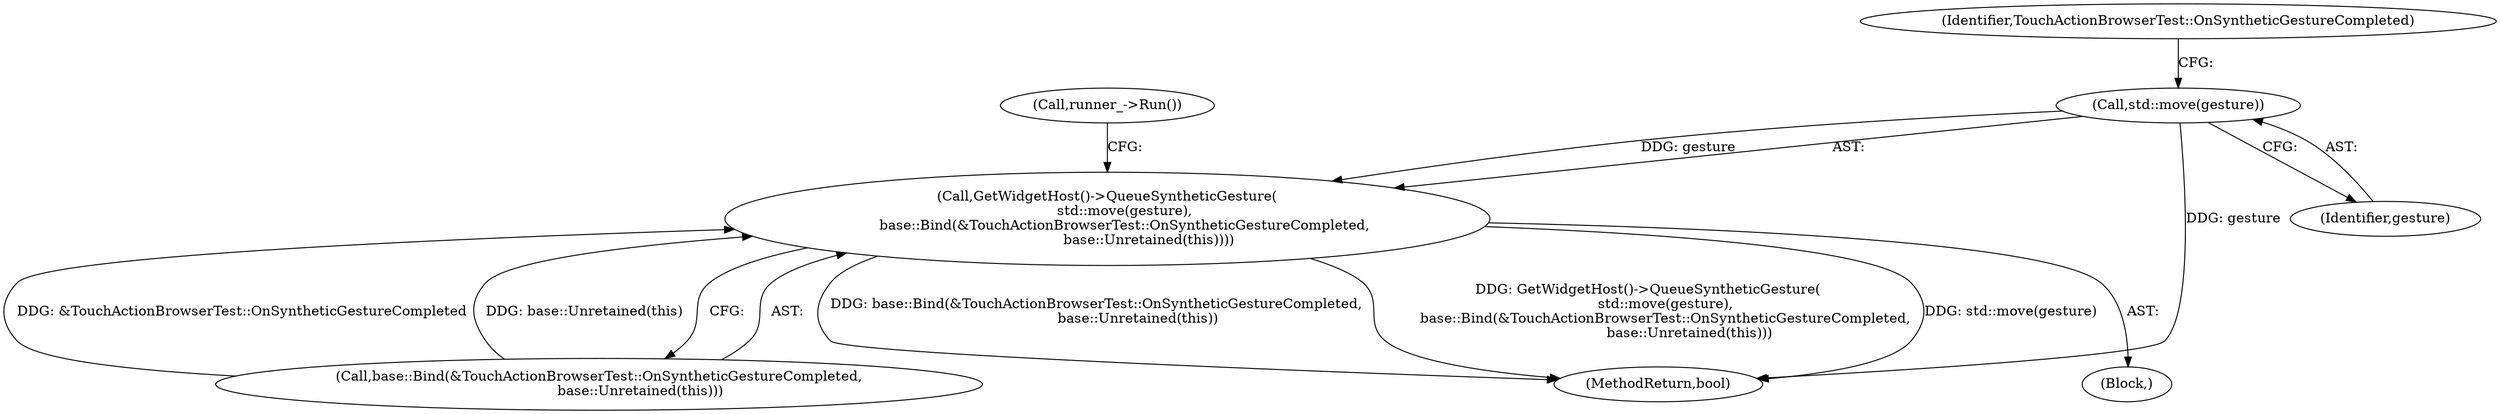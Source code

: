 digraph "0_Chrome_137458c8680c51fe9d3984ded2ef50a45a667b8b@API" {
"1000140" [label="(Call,std::move(gesture))"];
"1000139" [label="(Call,GetWidgetHost()->QueueSyntheticGesture(\n        std::move(gesture),\n        base::Bind(&TouchActionBrowserTest::OnSyntheticGestureCompleted,\n                   base::Unretained(this))))"];
"1000147" [label="(Call,runner_->Run())"];
"1000144" [label="(Identifier,TouchActionBrowserTest::OnSyntheticGestureCompleted)"];
"1000142" [label="(Call,base::Bind(&TouchActionBrowserTest::OnSyntheticGestureCompleted,\n                   base::Unretained(this)))"];
"1000139" [label="(Call,GetWidgetHost()->QueueSyntheticGesture(\n        std::move(gesture),\n        base::Bind(&TouchActionBrowserTest::OnSyntheticGestureCompleted,\n                   base::Unretained(this))))"];
"1000175" [label="(MethodReturn,bool)"];
"1000141" [label="(Identifier,gesture)"];
"1000104" [label="(Block,)"];
"1000140" [label="(Call,std::move(gesture))"];
"1000140" -> "1000139"  [label="AST: "];
"1000140" -> "1000141"  [label="CFG: "];
"1000141" -> "1000140"  [label="AST: "];
"1000144" -> "1000140"  [label="CFG: "];
"1000140" -> "1000175"  [label="DDG: gesture"];
"1000140" -> "1000139"  [label="DDG: gesture"];
"1000139" -> "1000104"  [label="AST: "];
"1000139" -> "1000142"  [label="CFG: "];
"1000142" -> "1000139"  [label="AST: "];
"1000147" -> "1000139"  [label="CFG: "];
"1000139" -> "1000175"  [label="DDG: base::Bind(&TouchActionBrowserTest::OnSyntheticGestureCompleted,\n                   base::Unretained(this))"];
"1000139" -> "1000175"  [label="DDG: GetWidgetHost()->QueueSyntheticGesture(\n        std::move(gesture),\n        base::Bind(&TouchActionBrowserTest::OnSyntheticGestureCompleted,\n                   base::Unretained(this)))"];
"1000139" -> "1000175"  [label="DDG: std::move(gesture)"];
"1000142" -> "1000139"  [label="DDG: &TouchActionBrowserTest::OnSyntheticGestureCompleted"];
"1000142" -> "1000139"  [label="DDG: base::Unretained(this)"];
}
